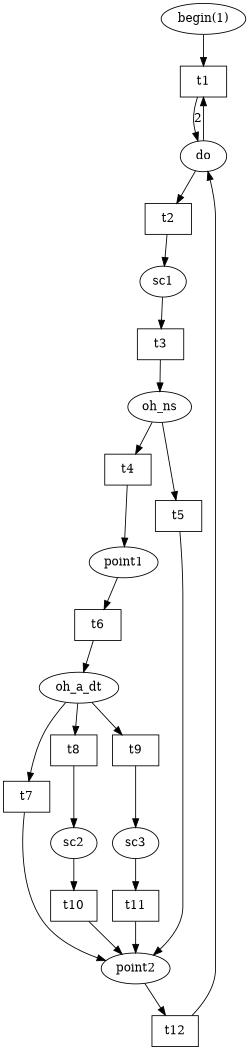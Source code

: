 digraph petrinet {
size="7,7"
begin [label="begin(1)"] ;
sc1 [label="sc1"] ;
oh_ns [label="oh_ns"] ;
point1 [label="point1"] ;
oh_a_dt [label="oh_a_dt"] ;
sc2 [label="sc2"] ;
sc3 [label="sc3"] ;
point2 [label="point2"] ;
do [label="do"] ;
t1 [label="t1", shape=box] ;
begin -> t1;
t1 -> do [label="2"];
do -> t1;
t2 [label="t2", shape=box] ;
do -> t2;
t2 -> sc1;
t3 [label="t3", shape=box] ;
sc1 -> t3;
t3 -> oh_ns;
t4 [label="t4", shape=box] ;
oh_ns -> t4;
t4 -> point1;
t5 [label="t5", shape=box] ;
oh_ns -> t5;
t5 -> point2;
t6 [label="t6", shape=box] ;
point1 -> t6;
t6 -> oh_a_dt;
t7 [label="t7", shape=box] ;
oh_a_dt -> t7;
t7 -> point2;
t8 [label="t8", shape=box] ;
oh_a_dt -> t8;
t8 -> sc2;
t9 [label="t9", shape=box] ;
oh_a_dt -> t9;
t9 -> sc3;
t10 [label="t10", shape=box] ;
sc2 -> t10;
t10 -> point2;
t11 [label="t11", shape=box] ;
sc3 -> t11;
t11 -> point2;
t12 [label="t12", shape=box] ;
point2 -> t12;
t12 -> do;
}
